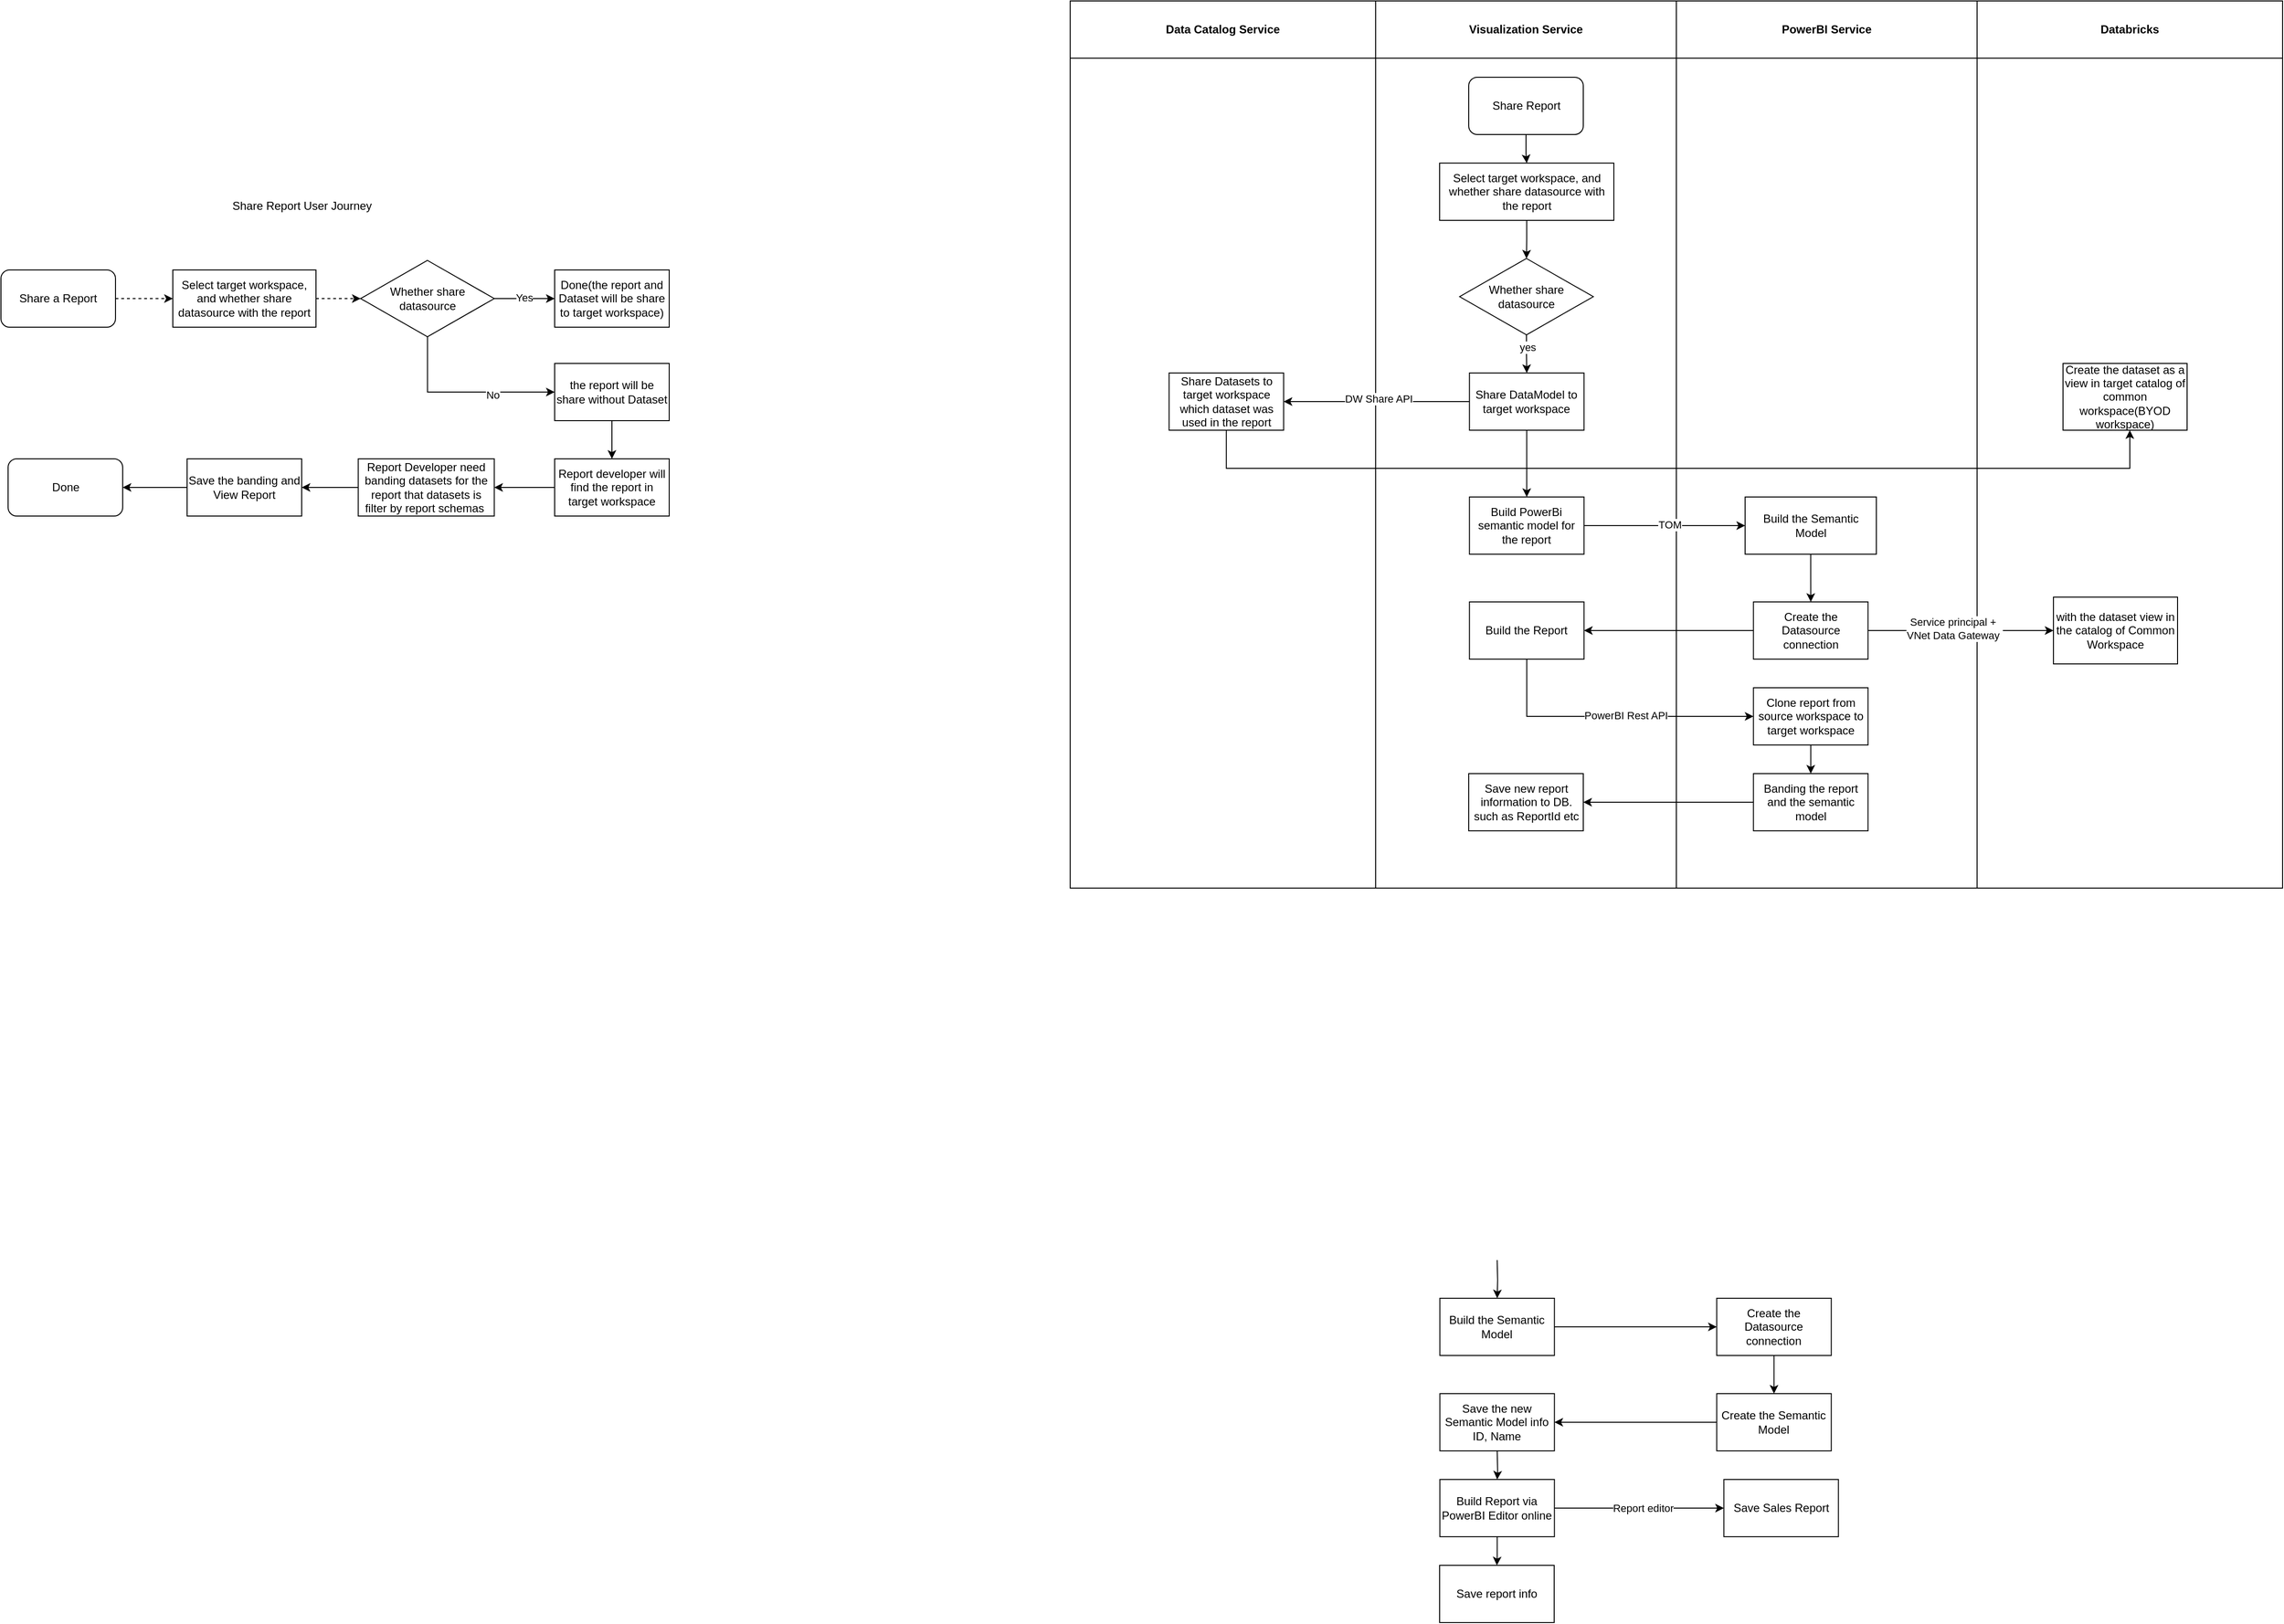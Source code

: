 <mxfile version="28.2.1">
  <diagram name="Page-1" id="DSRByoqaYzFSQm_f9Hfl">
    <mxGraphModel dx="2572" dy="876" grid="1" gridSize="10" guides="1" tooltips="1" connect="1" arrows="1" fold="1" page="1" pageScale="1" pageWidth="850" pageHeight="1100" math="0" shadow="0">
      <root>
        <mxCell id="0" />
        <mxCell id="1" parent="0" />
        <mxCell id="XIFVUQyBqXHINym3d4Wq-1" value="" style="rounded=0;whiteSpace=wrap;html=1;" vertex="1" parent="1">
          <mxGeometry x="340" y="440" width="1270" height="930" as="geometry" />
        </mxCell>
        <mxCell id="XIFVUQyBqXHINym3d4Wq-2" value="Visualization Service" style="rounded=0;whiteSpace=wrap;html=1;fontStyle=1" vertex="1" parent="1">
          <mxGeometry x="660" y="440" width="315" height="60" as="geometry" />
        </mxCell>
        <mxCell id="XIFVUQyBqXHINym3d4Wq-3" value="PowerBI Service" style="rounded=0;whiteSpace=wrap;html=1;fontStyle=1" vertex="1" parent="1">
          <mxGeometry x="975" y="440" width="315" height="60" as="geometry" />
        </mxCell>
        <mxCell id="XIFVUQyBqXHINym3d4Wq-4" value="" style="rounded=0;whiteSpace=wrap;html=1;" vertex="1" parent="1">
          <mxGeometry x="660" y="500" width="315" height="870" as="geometry" />
        </mxCell>
        <mxCell id="XIFVUQyBqXHINym3d4Wq-11" value="Data Catalog Service" style="rounded=0;whiteSpace=wrap;html=1;fontStyle=1" vertex="1" parent="1">
          <mxGeometry x="340" y="440" width="320" height="60" as="geometry" />
        </mxCell>
        <mxCell id="XIFVUQyBqXHINym3d4Wq-14" style="edgeStyle=orthogonalEdgeStyle;rounded=0;orthogonalLoop=1;jettySize=auto;html=1;entryX=0.5;entryY=0;entryDx=0;entryDy=0;" edge="1" parent="1" source="XIFVUQyBqXHINym3d4Wq-15" target="XIFVUQyBqXHINym3d4Wq-23">
          <mxGeometry relative="1" as="geometry" />
        </mxCell>
        <mxCell id="XIFVUQyBqXHINym3d4Wq-15" value="Share Report" style="rounded=1;whiteSpace=wrap;html=1;" vertex="1" parent="1">
          <mxGeometry x="757.5" y="520" width="120" height="60" as="geometry" />
        </mxCell>
        <mxCell id="XIFVUQyBqXHINym3d4Wq-20" value="" style="edgeStyle=orthogonalEdgeStyle;rounded=0;orthogonalLoop=1;jettySize=auto;html=1;" edge="1" parent="1" target="XIFVUQyBqXHINym3d4Wq-27">
          <mxGeometry relative="1" as="geometry">
            <mxPoint x="787.265" y="1760" as="sourcePoint" />
          </mxGeometry>
        </mxCell>
        <mxCell id="XIFVUQyBqXHINym3d4Wq-38" value="" style="edgeStyle=orthogonalEdgeStyle;rounded=0;orthogonalLoop=1;jettySize=auto;html=1;" edge="1" parent="1" source="XIFVUQyBqXHINym3d4Wq-23" target="XIFVUQyBqXHINym3d4Wq-37">
          <mxGeometry relative="1" as="geometry" />
        </mxCell>
        <mxCell id="XIFVUQyBqXHINym3d4Wq-23" value="Select target workspace, and whether share datasource with the report" style="rounded=0;whiteSpace=wrap;html=1;" vertex="1" parent="1">
          <mxGeometry x="727.01" y="610" width="182.5" height="60" as="geometry" />
        </mxCell>
        <mxCell id="XIFVUQyBqXHINym3d4Wq-25" value="Build Report via PowerBI Editor online" style="whiteSpace=wrap;html=1;rounded=0;" vertex="1" parent="1">
          <mxGeometry x="727.265" y="1990" width="120" height="60" as="geometry" />
        </mxCell>
        <mxCell id="XIFVUQyBqXHINym3d4Wq-27" value="Build the Semantic Model" style="whiteSpace=wrap;html=1;rounded=0;" vertex="1" parent="1">
          <mxGeometry x="727.265" y="1800" width="120" height="60" as="geometry" />
        </mxCell>
        <mxCell id="XIFVUQyBqXHINym3d4Wq-32" value="Save the new Semantic Model info ID, Name" style="whiteSpace=wrap;html=1;rounded=0;" vertex="1" parent="1">
          <mxGeometry x="727.27" y="1900" width="120" height="60" as="geometry" />
        </mxCell>
        <mxCell id="XIFVUQyBqXHINym3d4Wq-33" value="Save report info" style="whiteSpace=wrap;html=1;rounded=0;" vertex="1" parent="1">
          <mxGeometry x="727.01" y="2080" width="120" height="60" as="geometry" />
        </mxCell>
        <mxCell id="XIFVUQyBqXHINym3d4Wq-34" value="" style="rounded=0;whiteSpace=wrap;html=1;" vertex="1" parent="1">
          <mxGeometry x="975" y="500" width="315" height="870" as="geometry" />
        </mxCell>
        <mxCell id="XIFVUQyBqXHINym3d4Wq-35" value="Databricks" style="rounded=0;whiteSpace=wrap;html=1;fontStyle=1" vertex="1" parent="1">
          <mxGeometry x="1290" y="440" width="320" height="60" as="geometry" />
        </mxCell>
        <mxCell id="XIFVUQyBqXHINym3d4Wq-10" value="Save Sales Report" style="whiteSpace=wrap;html=1;rounded=0;" vertex="1" parent="1">
          <mxGeometry x="1024.76" y="1990" width="120" height="60" as="geometry" />
        </mxCell>
        <mxCell id="XIFVUQyBqXHINym3d4Wq-28" value="" style="edgeStyle=orthogonalEdgeStyle;rounded=0;orthogonalLoop=1;jettySize=auto;html=1;" edge="1" parent="1" source="XIFVUQyBqXHINym3d4Wq-29" target="XIFVUQyBqXHINym3d4Wq-31">
          <mxGeometry relative="1" as="geometry" />
        </mxCell>
        <mxCell id="XIFVUQyBqXHINym3d4Wq-29" value="Create the Datasource connection" style="whiteSpace=wrap;html=1;rounded=0;" vertex="1" parent="1">
          <mxGeometry x="1017.275" y="1800" width="120" height="60" as="geometry" />
        </mxCell>
        <mxCell id="XIFVUQyBqXHINym3d4Wq-31" value="Create the Semantic Model" style="whiteSpace=wrap;html=1;rounded=0;" vertex="1" parent="1">
          <mxGeometry x="1017.275" y="1900" width="120" height="60" as="geometry" />
        </mxCell>
        <mxCell id="XIFVUQyBqXHINym3d4Wq-8" value="" style="edgeStyle=orthogonalEdgeStyle;rounded=0;orthogonalLoop=1;jettySize=auto;html=1;exitX=1;exitY=0.5;exitDx=0;exitDy=0;entryX=0;entryY=0.5;entryDx=0;entryDy=0;entryPerimeter=0;" edge="1" parent="1" source="XIFVUQyBqXHINym3d4Wq-25" target="XIFVUQyBqXHINym3d4Wq-10">
          <mxGeometry relative="1" as="geometry">
            <mxPoint x="869.01" y="2020" as="sourcePoint" />
            <mxPoint x="1014.76" y="2019.5" as="targetPoint" />
          </mxGeometry>
        </mxCell>
        <mxCell id="XIFVUQyBqXHINym3d4Wq-9" value="Report editor" style="edgeLabel;html=1;align=center;verticalAlign=middle;resizable=0;points=[];" vertex="1" connectable="0" parent="XIFVUQyBqXHINym3d4Wq-8">
          <mxGeometry x="-0.129" y="-2" relative="1" as="geometry">
            <mxPoint x="15" y="-2" as="offset" />
          </mxGeometry>
        </mxCell>
        <mxCell id="XIFVUQyBqXHINym3d4Wq-19" value="" style="edgeStyle=orthogonalEdgeStyle;rounded=0;orthogonalLoop=1;jettySize=auto;html=1;" edge="1" parent="1" target="XIFVUQyBqXHINym3d4Wq-25">
          <mxGeometry relative="1" as="geometry">
            <mxPoint x="787.31" y="1960" as="sourcePoint" />
          </mxGeometry>
        </mxCell>
        <mxCell id="XIFVUQyBqXHINym3d4Wq-24" style="edgeStyle=orthogonalEdgeStyle;rounded=0;orthogonalLoop=1;jettySize=auto;html=1;" edge="1" parent="1" source="XIFVUQyBqXHINym3d4Wq-25" target="XIFVUQyBqXHINym3d4Wq-33">
          <mxGeometry relative="1" as="geometry" />
        </mxCell>
        <mxCell id="XIFVUQyBqXHINym3d4Wq-26" value="" style="edgeStyle=orthogonalEdgeStyle;rounded=0;orthogonalLoop=1;jettySize=auto;html=1;" edge="1" parent="1" source="XIFVUQyBqXHINym3d4Wq-27" target="XIFVUQyBqXHINym3d4Wq-29">
          <mxGeometry relative="1" as="geometry" />
        </mxCell>
        <mxCell id="XIFVUQyBqXHINym3d4Wq-30" style="edgeStyle=orthogonalEdgeStyle;rounded=0;orthogonalLoop=1;jettySize=auto;html=1;entryX=1;entryY=0.5;entryDx=0;entryDy=0;" edge="1" parent="1" source="XIFVUQyBqXHINym3d4Wq-31" target="XIFVUQyBqXHINym3d4Wq-32">
          <mxGeometry relative="1" as="geometry" />
        </mxCell>
        <mxCell id="XIFVUQyBqXHINym3d4Wq-43" value="" style="edgeStyle=orthogonalEdgeStyle;rounded=0;orthogonalLoop=1;jettySize=auto;html=1;" edge="1" parent="1" source="XIFVUQyBqXHINym3d4Wq-37" target="XIFVUQyBqXHINym3d4Wq-42">
          <mxGeometry relative="1" as="geometry" />
        </mxCell>
        <mxCell id="XIFVUQyBqXHINym3d4Wq-44" value="yes" style="edgeLabel;html=1;align=center;verticalAlign=middle;resizable=0;points=[];" vertex="1" connectable="0" parent="XIFVUQyBqXHINym3d4Wq-43">
          <mxGeometry x="-0.361" y="1" relative="1" as="geometry">
            <mxPoint as="offset" />
          </mxGeometry>
        </mxCell>
        <mxCell id="XIFVUQyBqXHINym3d4Wq-37" value="Whether share datasource" style="rhombus;whiteSpace=wrap;html=1;rounded=0;" vertex="1" parent="1">
          <mxGeometry x="748" y="710" width="140" height="80" as="geometry" />
        </mxCell>
        <mxCell id="XIFVUQyBqXHINym3d4Wq-80" value="" style="edgeStyle=orthogonalEdgeStyle;rounded=0;orthogonalLoop=1;jettySize=auto;html=1;" edge="1" parent="1" source="XIFVUQyBqXHINym3d4Wq-42" target="XIFVUQyBqXHINym3d4Wq-79">
          <mxGeometry relative="1" as="geometry" />
        </mxCell>
        <mxCell id="XIFVUQyBqXHINym3d4Wq-81" value="DW Share API" style="edgeLabel;html=1;align=center;verticalAlign=middle;resizable=0;points=[];" vertex="1" connectable="0" parent="XIFVUQyBqXHINym3d4Wq-80">
          <mxGeometry x="-0.021" y="-3" relative="1" as="geometry">
            <mxPoint as="offset" />
          </mxGeometry>
        </mxCell>
        <mxCell id="XIFVUQyBqXHINym3d4Wq-83" value="" style="edgeStyle=orthogonalEdgeStyle;rounded=0;orthogonalLoop=1;jettySize=auto;html=1;exitX=0.5;exitY=1;exitDx=0;exitDy=0;" edge="1" parent="1" source="XIFVUQyBqXHINym3d4Wq-42" target="XIFVUQyBqXHINym3d4Wq-82">
          <mxGeometry relative="1" as="geometry">
            <mxPoint x="818.26" y="920" as="sourcePoint" />
          </mxGeometry>
        </mxCell>
        <mxCell id="XIFVUQyBqXHINym3d4Wq-42" value="Share DataModel to target workspace" style="whiteSpace=wrap;html=1;rounded=0;" vertex="1" parent="1">
          <mxGeometry x="758.26" y="830" width="120" height="60" as="geometry" />
        </mxCell>
        <mxCell id="XIFVUQyBqXHINym3d4Wq-48" style="edgeStyle=orthogonalEdgeStyle;rounded=0;orthogonalLoop=1;jettySize=auto;html=1;dashed=1;" edge="1" parent="1" source="XIFVUQyBqXHINym3d4Wq-49">
          <mxGeometry relative="1" as="geometry">
            <mxPoint x="-600" y="752" as="targetPoint" />
          </mxGeometry>
        </mxCell>
        <mxCell id="XIFVUQyBqXHINym3d4Wq-49" value="Share a Report" style="rounded=1;whiteSpace=wrap;html=1;" vertex="1" parent="1">
          <mxGeometry x="-780" y="722" width="120" height="60" as="geometry" />
        </mxCell>
        <mxCell id="XIFVUQyBqXHINym3d4Wq-54" style="edgeStyle=orthogonalEdgeStyle;rounded=0;orthogonalLoop=1;jettySize=auto;html=1;entryX=0;entryY=0.5;entryDx=0;entryDy=0;dashed=1;" edge="1" parent="1" source="XIFVUQyBqXHINym3d4Wq-55">
          <mxGeometry relative="1" as="geometry">
            <mxPoint x="-403.25" y="752" as="targetPoint" />
          </mxGeometry>
        </mxCell>
        <mxCell id="XIFVUQyBqXHINym3d4Wq-55" value="Select target workspace, and whether share datasource with the report" style="rounded=0;whiteSpace=wrap;html=1;" vertex="1" parent="1">
          <mxGeometry x="-599.99" y="722" width="149.99" height="60" as="geometry" />
        </mxCell>
        <mxCell id="XIFVUQyBqXHINym3d4Wq-61" value="" style="edgeStyle=orthogonalEdgeStyle;rounded=0;orthogonalLoop=1;jettySize=auto;html=1;" edge="1" parent="1" source="XIFVUQyBqXHINym3d4Wq-59" target="XIFVUQyBqXHINym3d4Wq-60">
          <mxGeometry relative="1" as="geometry" />
        </mxCell>
        <mxCell id="XIFVUQyBqXHINym3d4Wq-62" value="Yes" style="edgeLabel;html=1;align=center;verticalAlign=middle;resizable=0;points=[];" vertex="1" connectable="0" parent="XIFVUQyBqXHINym3d4Wq-61">
          <mxGeometry x="-0.012" y="1" relative="1" as="geometry">
            <mxPoint as="offset" />
          </mxGeometry>
        </mxCell>
        <mxCell id="XIFVUQyBqXHINym3d4Wq-75" style="edgeStyle=orthogonalEdgeStyle;rounded=0;orthogonalLoop=1;jettySize=auto;html=1;entryX=0;entryY=0.5;entryDx=0;entryDy=0;" edge="1" parent="1" source="XIFVUQyBqXHINym3d4Wq-59" target="XIFVUQyBqXHINym3d4Wq-64">
          <mxGeometry relative="1" as="geometry">
            <Array as="points">
              <mxPoint x="-333" y="850" />
            </Array>
          </mxGeometry>
        </mxCell>
        <mxCell id="XIFVUQyBqXHINym3d4Wq-76" value="No" style="edgeLabel;html=1;align=center;verticalAlign=middle;resizable=0;points=[];" vertex="1" connectable="0" parent="XIFVUQyBqXHINym3d4Wq-75">
          <mxGeometry x="0.31" y="-3" relative="1" as="geometry">
            <mxPoint as="offset" />
          </mxGeometry>
        </mxCell>
        <mxCell id="XIFVUQyBqXHINym3d4Wq-59" value="Whether share datasource" style="rhombus;whiteSpace=wrap;html=1;rounded=0;" vertex="1" parent="1">
          <mxGeometry x="-403.25" y="712" width="140" height="80" as="geometry" />
        </mxCell>
        <mxCell id="XIFVUQyBqXHINym3d4Wq-60" value="Done(the report and Dataset will be share to target workspace)" style="whiteSpace=wrap;html=1;rounded=0;" vertex="1" parent="1">
          <mxGeometry x="-200" y="722" width="120" height="60" as="geometry" />
        </mxCell>
        <mxCell id="XIFVUQyBqXHINym3d4Wq-63" value="Share Report User Journey" style="text;html=1;align=center;verticalAlign=middle;resizable=0;points=[];autosize=1;strokeColor=none;fillColor=none;" vertex="1" parent="1">
          <mxGeometry x="-550" y="640" width="170" height="30" as="geometry" />
        </mxCell>
        <mxCell id="XIFVUQyBqXHINym3d4Wq-77" style="edgeStyle=orthogonalEdgeStyle;rounded=0;orthogonalLoop=1;jettySize=auto;html=1;entryX=0.5;entryY=0;entryDx=0;entryDy=0;" edge="1" parent="1" source="XIFVUQyBqXHINym3d4Wq-64" target="XIFVUQyBqXHINym3d4Wq-67">
          <mxGeometry relative="1" as="geometry" />
        </mxCell>
        <mxCell id="XIFVUQyBqXHINym3d4Wq-64" value="the report will be share without Dataset" style="whiteSpace=wrap;html=1;rounded=0;" vertex="1" parent="1">
          <mxGeometry x="-200" y="820" width="120" height="60" as="geometry" />
        </mxCell>
        <mxCell id="XIFVUQyBqXHINym3d4Wq-70" value="" style="edgeStyle=orthogonalEdgeStyle;rounded=0;orthogonalLoop=1;jettySize=auto;html=1;" edge="1" parent="1" source="XIFVUQyBqXHINym3d4Wq-67" target="XIFVUQyBqXHINym3d4Wq-69">
          <mxGeometry relative="1" as="geometry" />
        </mxCell>
        <mxCell id="XIFVUQyBqXHINym3d4Wq-67" value="Report developer will find the report in target workspace" style="whiteSpace=wrap;html=1;rounded=0;" vertex="1" parent="1">
          <mxGeometry x="-200" y="920" width="120" height="60" as="geometry" />
        </mxCell>
        <mxCell id="XIFVUQyBqXHINym3d4Wq-72" value="" style="edgeStyle=orthogonalEdgeStyle;rounded=0;orthogonalLoop=1;jettySize=auto;html=1;" edge="1" parent="1" source="XIFVUQyBqXHINym3d4Wq-69" target="XIFVUQyBqXHINym3d4Wq-71">
          <mxGeometry relative="1" as="geometry" />
        </mxCell>
        <mxCell id="XIFVUQyBqXHINym3d4Wq-69" value="Report Developer need banding datasets for the report that datasets is filter by report schemas&amp;nbsp;" style="whiteSpace=wrap;html=1;rounded=0;" vertex="1" parent="1">
          <mxGeometry x="-405.75" y="920" width="142.5" height="60" as="geometry" />
        </mxCell>
        <mxCell id="XIFVUQyBqXHINym3d4Wq-74" style="edgeStyle=orthogonalEdgeStyle;rounded=0;orthogonalLoop=1;jettySize=auto;html=1;entryX=1;entryY=0.5;entryDx=0;entryDy=0;" edge="1" parent="1" source="XIFVUQyBqXHINym3d4Wq-71" target="XIFVUQyBqXHINym3d4Wq-73">
          <mxGeometry relative="1" as="geometry" />
        </mxCell>
        <mxCell id="XIFVUQyBqXHINym3d4Wq-71" value="Save the banding and View Report" style="whiteSpace=wrap;html=1;rounded=0;" vertex="1" parent="1">
          <mxGeometry x="-584.99" y="920" width="120" height="60" as="geometry" />
        </mxCell>
        <mxCell id="XIFVUQyBqXHINym3d4Wq-73" value="Done" style="rounded=1;whiteSpace=wrap;html=1;" vertex="1" parent="1">
          <mxGeometry x="-772.5" y="920" width="120" height="60" as="geometry" />
        </mxCell>
        <mxCell id="XIFVUQyBqXHINym3d4Wq-97" value="" style="edgeStyle=orthogonalEdgeStyle;rounded=0;orthogonalLoop=1;jettySize=auto;html=1;" edge="1" parent="1" source="XIFVUQyBqXHINym3d4Wq-79" target="XIFVUQyBqXHINym3d4Wq-96">
          <mxGeometry relative="1" as="geometry">
            <Array as="points">
              <mxPoint x="504" y="930" />
              <mxPoint x="1450" y="930" />
            </Array>
          </mxGeometry>
        </mxCell>
        <mxCell id="XIFVUQyBqXHINym3d4Wq-79" value="Share Datasets to target workspace which dataset was used in the report" style="whiteSpace=wrap;html=1;rounded=0;" vertex="1" parent="1">
          <mxGeometry x="443.63" y="830" width="120" height="60" as="geometry" />
        </mxCell>
        <mxCell id="XIFVUQyBqXHINym3d4Wq-86" style="edgeStyle=orthogonalEdgeStyle;rounded=0;orthogonalLoop=1;jettySize=auto;html=1;" edge="1" parent="1" source="XIFVUQyBqXHINym3d4Wq-82" target="XIFVUQyBqXHINym3d4Wq-85">
          <mxGeometry relative="1" as="geometry" />
        </mxCell>
        <mxCell id="XIFVUQyBqXHINym3d4Wq-87" value="TOM" style="edgeLabel;html=1;align=center;verticalAlign=middle;resizable=0;points=[];" vertex="1" connectable="0" parent="XIFVUQyBqXHINym3d4Wq-86">
          <mxGeometry x="0.052" y="1" relative="1" as="geometry">
            <mxPoint as="offset" />
          </mxGeometry>
        </mxCell>
        <mxCell id="XIFVUQyBqXHINym3d4Wq-82" value="Build PowerBi semantic model for the report" style="whiteSpace=wrap;html=1;rounded=0;" vertex="1" parent="1">
          <mxGeometry x="758.26" y="960" width="120" height="60" as="geometry" />
        </mxCell>
        <mxCell id="XIFVUQyBqXHINym3d4Wq-91" style="edgeStyle=orthogonalEdgeStyle;rounded=0;orthogonalLoop=1;jettySize=auto;html=1;" edge="1" parent="1" source="XIFVUQyBqXHINym3d4Wq-85" target="XIFVUQyBqXHINym3d4Wq-88">
          <mxGeometry relative="1" as="geometry" />
        </mxCell>
        <mxCell id="XIFVUQyBqXHINym3d4Wq-85" value="Build the Semantic Model" style="whiteSpace=wrap;html=1;rounded=0;" vertex="1" parent="1">
          <mxGeometry x="1047" y="960" width="137.5" height="60" as="geometry" />
        </mxCell>
        <mxCell id="XIFVUQyBqXHINym3d4Wq-90" value="" style="edgeStyle=orthogonalEdgeStyle;rounded=0;orthogonalLoop=1;jettySize=auto;html=1;" edge="1" parent="1" source="XIFVUQyBqXHINym3d4Wq-88" target="XIFVUQyBqXHINym3d4Wq-89">
          <mxGeometry relative="1" as="geometry" />
        </mxCell>
        <mxCell id="XIFVUQyBqXHINym3d4Wq-92" value="Text" style="edgeLabel;html=1;align=center;verticalAlign=middle;resizable=0;points=[];" vertex="1" connectable="0" parent="XIFVUQyBqXHINym3d4Wq-90">
          <mxGeometry x="-0.077" relative="1" as="geometry">
            <mxPoint as="offset" />
          </mxGeometry>
        </mxCell>
        <mxCell id="XIFVUQyBqXHINym3d4Wq-93" value="Text" style="edgeLabel;html=1;align=center;verticalAlign=middle;resizable=0;points=[];" vertex="1" connectable="0" parent="XIFVUQyBqXHINym3d4Wq-90">
          <mxGeometry x="-0.067" y="1" relative="1" as="geometry">
            <mxPoint as="offset" />
          </mxGeometry>
        </mxCell>
        <mxCell id="XIFVUQyBqXHINym3d4Wq-94" value="Text" style="edgeLabel;html=1;align=center;verticalAlign=middle;resizable=0;points=[];" vertex="1" connectable="0" parent="XIFVUQyBqXHINym3d4Wq-90">
          <mxGeometry x="-0.028" y="2" relative="1" as="geometry">
            <mxPoint as="offset" />
          </mxGeometry>
        </mxCell>
        <mxCell id="XIFVUQyBqXHINym3d4Wq-95" value="Service principal +&amp;nbsp;&lt;div&gt;VNet Data Gateway&amp;nbsp;&lt;/div&gt;" style="edgeLabel;html=1;align=center;verticalAlign=middle;resizable=0;points=[];" vertex="1" connectable="0" parent="XIFVUQyBqXHINym3d4Wq-90">
          <mxGeometry x="-0.081" y="2" relative="1" as="geometry">
            <mxPoint as="offset" />
          </mxGeometry>
        </mxCell>
        <mxCell id="XIFVUQyBqXHINym3d4Wq-99" value="" style="edgeStyle=orthogonalEdgeStyle;rounded=0;orthogonalLoop=1;jettySize=auto;html=1;" edge="1" parent="1" source="XIFVUQyBqXHINym3d4Wq-88" target="XIFVUQyBqXHINym3d4Wq-98">
          <mxGeometry relative="1" as="geometry" />
        </mxCell>
        <mxCell id="XIFVUQyBqXHINym3d4Wq-88" value="Create the Datasource connection" style="whiteSpace=wrap;html=1;rounded=0;" vertex="1" parent="1">
          <mxGeometry x="1055.75" y="1070" width="120" height="60" as="geometry" />
        </mxCell>
        <mxCell id="XIFVUQyBqXHINym3d4Wq-89" value="with the dataset view in the catalog of Common Workspace" style="whiteSpace=wrap;html=1;rounded=0;" vertex="1" parent="1">
          <mxGeometry x="1370" y="1065" width="130" height="70" as="geometry" />
        </mxCell>
        <mxCell id="XIFVUQyBqXHINym3d4Wq-96" value="Create the dataset as a view in target catalog of common workspace(BYOD workspace)" style="whiteSpace=wrap;html=1;rounded=0;" vertex="1" parent="1">
          <mxGeometry x="1380" y="820" width="130" height="70" as="geometry" />
        </mxCell>
        <mxCell id="XIFVUQyBqXHINym3d4Wq-101" value="" style="edgeStyle=orthogonalEdgeStyle;rounded=0;orthogonalLoop=1;jettySize=auto;html=1;" edge="1" parent="1" source="XIFVUQyBqXHINym3d4Wq-98" target="XIFVUQyBqXHINym3d4Wq-100">
          <mxGeometry relative="1" as="geometry">
            <Array as="points">
              <mxPoint x="818" y="1190" />
            </Array>
          </mxGeometry>
        </mxCell>
        <mxCell id="XIFVUQyBqXHINym3d4Wq-102" value="PowerBI Rest API" style="edgeLabel;html=1;align=center;verticalAlign=middle;resizable=0;points=[];" vertex="1" connectable="0" parent="XIFVUQyBqXHINym3d4Wq-101">
          <mxGeometry x="0.099" y="1" relative="1" as="geometry">
            <mxPoint as="offset" />
          </mxGeometry>
        </mxCell>
        <mxCell id="XIFVUQyBqXHINym3d4Wq-98" value="Build the Report" style="whiteSpace=wrap;html=1;rounded=0;" vertex="1" parent="1">
          <mxGeometry x="758.26" y="1070" width="120" height="60" as="geometry" />
        </mxCell>
        <mxCell id="XIFVUQyBqXHINym3d4Wq-104" value="" style="edgeStyle=orthogonalEdgeStyle;rounded=0;orthogonalLoop=1;jettySize=auto;html=1;" edge="1" parent="1" source="XIFVUQyBqXHINym3d4Wq-100" target="XIFVUQyBqXHINym3d4Wq-103">
          <mxGeometry relative="1" as="geometry" />
        </mxCell>
        <mxCell id="XIFVUQyBqXHINym3d4Wq-100" value="Clone report from source workspace to target workspace" style="whiteSpace=wrap;html=1;rounded=0;" vertex="1" parent="1">
          <mxGeometry x="1055.75" y="1160" width="120" height="60" as="geometry" />
        </mxCell>
        <mxCell id="XIFVUQyBqXHINym3d4Wq-107" style="edgeStyle=orthogonalEdgeStyle;rounded=0;orthogonalLoop=1;jettySize=auto;html=1;entryX=1;entryY=0.5;entryDx=0;entryDy=0;" edge="1" parent="1" source="XIFVUQyBqXHINym3d4Wq-103" target="XIFVUQyBqXHINym3d4Wq-106">
          <mxGeometry relative="1" as="geometry" />
        </mxCell>
        <mxCell id="XIFVUQyBqXHINym3d4Wq-103" value="Banding the report and the semantic model" style="whiteSpace=wrap;html=1;rounded=0;" vertex="1" parent="1">
          <mxGeometry x="1055.75" y="1250" width="120" height="60" as="geometry" />
        </mxCell>
        <mxCell id="XIFVUQyBqXHINym3d4Wq-106" value="Save new report information to DB. such as ReportId etc" style="whiteSpace=wrap;html=1;rounded=0;" vertex="1" parent="1">
          <mxGeometry x="757.5" y="1250" width="120" height="60" as="geometry" />
        </mxCell>
      </root>
    </mxGraphModel>
  </diagram>
</mxfile>
